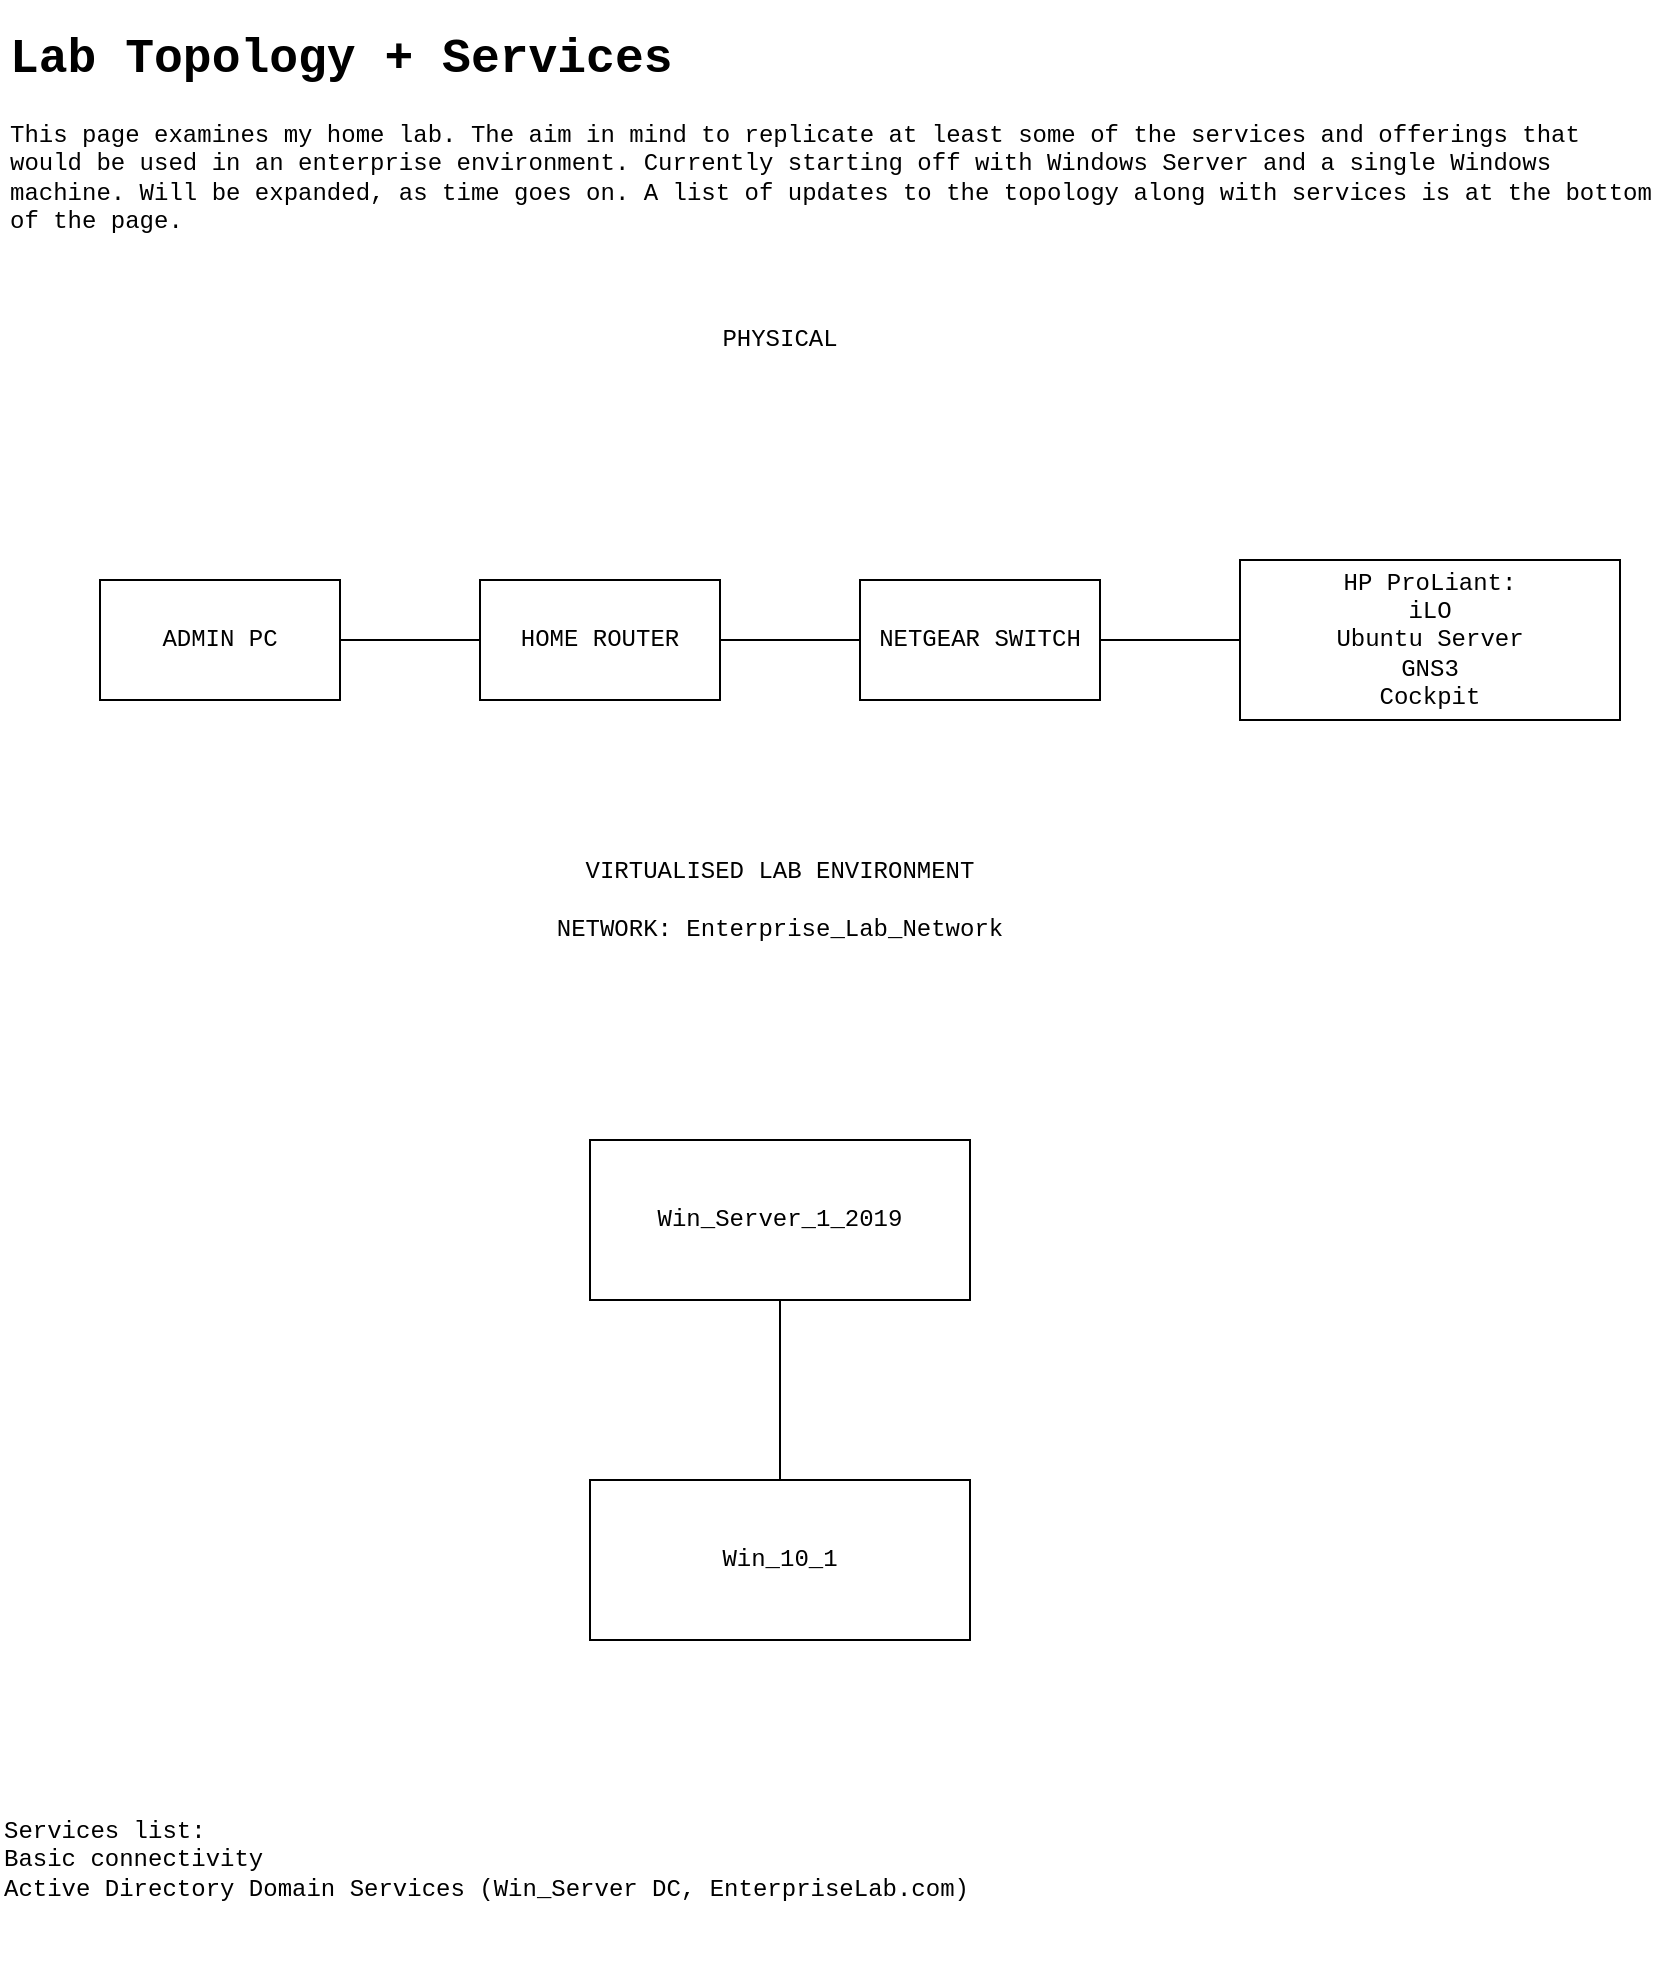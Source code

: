 <mxfile version="14.6.13" type="device"><diagram id="UxnY_mmEOJuXfjdtcdnf" name="Enterprise_Lab_Network"><mxGraphModel dx="782" dy="806" grid="1" gridSize="10" guides="1" tooltips="1" connect="1" arrows="1" fold="1" page="1" pageScale="1" pageWidth="850" pageHeight="1100" math="0" shadow="0"><root><mxCell id="0"/><mxCell id="1" parent="0"/><mxCell id="XQSha2A7H4TVuUujENZS-1" value="&lt;h1&gt;Lab Topology + Services&amp;nbsp;&lt;/h1&gt;&lt;div&gt;This page examines my home lab. The aim in mind to replicate at least some of the services and offerings that would be used in an enterprise environment. Currently starting off with Windows Server and a single Windows machine. Will be expanded, as time goes on. A list of updates to the topology along with services is at the bottom of the page.&lt;/div&gt;&lt;div&gt;&lt;br&gt;&lt;/div&gt;&lt;div&gt;&lt;br&gt;&lt;/div&gt;" style="text;html=1;strokeColor=none;fillColor=none;spacing=5;spacingTop=-20;whiteSpace=wrap;overflow=hidden;rounded=0;fontFamily=Courier New;" parent="1" vertex="1"><mxGeometry x="10" y="10" width="830" height="120" as="geometry"/></mxCell><mxCell id="XQSha2A7H4TVuUujENZS-2" value="NETGEAR SWITCH" style="rounded=0;whiteSpace=wrap;html=1;fontFamily=Courier New;" parent="1" vertex="1"><mxGeometry x="440" y="290" width="120" height="60" as="geometry"/></mxCell><mxCell id="XQSha2A7H4TVuUujENZS-5" value="ADMIN PC" style="rounded=0;whiteSpace=wrap;html=1;fontFamily=Courier New;" parent="1" vertex="1"><mxGeometry x="60" y="290" width="120" height="60" as="geometry"/></mxCell><mxCell id="XQSha2A7H4TVuUujENZS-6" value="PHYSICAL" style="text;html=1;strokeColor=none;fillColor=none;align=center;verticalAlign=middle;whiteSpace=wrap;rounded=0;fontFamily=Courier New;" parent="1" vertex="1"><mxGeometry x="380" y="160" width="40" height="20" as="geometry"/></mxCell><mxCell id="XQSha2A7H4TVuUujENZS-7" value="HP ProLiant:&lt;br&gt;iLO&lt;br&gt;Ubuntu Server&lt;br&gt;GNS3&lt;br&gt;Cockpit" style="rounded=0;whiteSpace=wrap;html=1;fontFamily=Courier New;" parent="1" vertex="1"><mxGeometry x="630" y="280" width="190" height="80" as="geometry"/></mxCell><mxCell id="XQSha2A7H4TVuUujENZS-10" value="HOME ROUTER" style="rounded=0;whiteSpace=wrap;html=1;fontFamily=Courier New;" parent="1" vertex="1"><mxGeometry x="250" y="290" width="120" height="60" as="geometry"/></mxCell><mxCell id="XQSha2A7H4TVuUujENZS-11" value="" style="endArrow=none;html=1;fontFamily=Courier New;entryX=0;entryY=0.5;entryDx=0;entryDy=0;exitX=1;exitY=0.5;exitDx=0;exitDy=0;" parent="1" source="XQSha2A7H4TVuUujENZS-5" target="XQSha2A7H4TVuUujENZS-10" edge="1"><mxGeometry width="50" height="50" relative="1" as="geometry"><mxPoint x="80" y="460" as="sourcePoint"/><mxPoint x="130" y="410" as="targetPoint"/></mxGeometry></mxCell><mxCell id="XQSha2A7H4TVuUujENZS-12" value="" style="endArrow=none;html=1;fontFamily=Courier New;entryX=0;entryY=0.5;entryDx=0;entryDy=0;exitX=1;exitY=0.5;exitDx=0;exitDy=0;" parent="1" source="XQSha2A7H4TVuUujENZS-10" target="XQSha2A7H4TVuUujENZS-2" edge="1"><mxGeometry width="50" height="50" relative="1" as="geometry"><mxPoint x="280" y="440" as="sourcePoint"/><mxPoint x="330" y="390" as="targetPoint"/></mxGeometry></mxCell><mxCell id="XQSha2A7H4TVuUujENZS-13" value="" style="endArrow=none;html=1;fontFamily=Courier New;entryX=0;entryY=0.5;entryDx=0;entryDy=0;exitX=1;exitY=0.5;exitDx=0;exitDy=0;" parent="1" source="XQSha2A7H4TVuUujENZS-2" target="XQSha2A7H4TVuUujENZS-7" edge="1"><mxGeometry width="50" height="50" relative="1" as="geometry"><mxPoint x="380" y="330" as="sourcePoint"/><mxPoint x="450" y="330" as="targetPoint"/></mxGeometry></mxCell><mxCell id="XQSha2A7H4TVuUujENZS-14" value="VIRTUALISED LAB ENVIRONMENT&lt;br&gt;&lt;br&gt;NETWORK:&amp;nbsp;Enterprise_Lab_Network&lt;br&gt;" style="text;html=1;strokeColor=none;fillColor=none;align=center;verticalAlign=middle;whiteSpace=wrap;rounded=0;fontFamily=Courier New;" parent="1" vertex="1"><mxGeometry x="195" y="390" width="410" height="120" as="geometry"/></mxCell><mxCell id="XQSha2A7H4TVuUujENZS-16" value="Win_Server_1_2019" style="rounded=0;whiteSpace=wrap;html=1;fontFamily=Courier New;" parent="1" vertex="1"><mxGeometry x="305" y="570" width="190" height="80" as="geometry"/></mxCell><mxCell id="XQSha2A7H4TVuUujENZS-17" value="Win_10_1&lt;br&gt;" style="rounded=0;whiteSpace=wrap;html=1;fontFamily=Courier New;" parent="1" vertex="1"><mxGeometry x="305" y="740" width="190" height="80" as="geometry"/></mxCell><mxCell id="XQSha2A7H4TVuUujENZS-18" value="" style="endArrow=none;html=1;fontFamily=Courier New;entryX=0.5;entryY=1;entryDx=0;entryDy=0;exitX=0.5;exitY=0;exitDx=0;exitDy=0;" parent="1" source="XQSha2A7H4TVuUujENZS-17" target="XQSha2A7H4TVuUujENZS-16" edge="1"><mxGeometry width="50" height="50" relative="1" as="geometry"><mxPoint x="370" y="750" as="sourcePoint"/><mxPoint x="420" y="700" as="targetPoint"/></mxGeometry></mxCell><mxCell id="8UfOw7ZJ53AamFWoAeUx-1" value="Services list:&lt;br&gt;Basic connectivity&amp;nbsp;&lt;br&gt;Active Directory Domain Services (Win_Server DC, EnterpriseLab.com)" style="text;html=1;strokeColor=none;fillColor=none;align=left;verticalAlign=middle;whiteSpace=wrap;rounded=0;fontFamily=Courier New;" vertex="1" parent="1"><mxGeometry x="10" y="870" width="595" height="120" as="geometry"/></mxCell></root></mxGraphModel></diagram></mxfile>